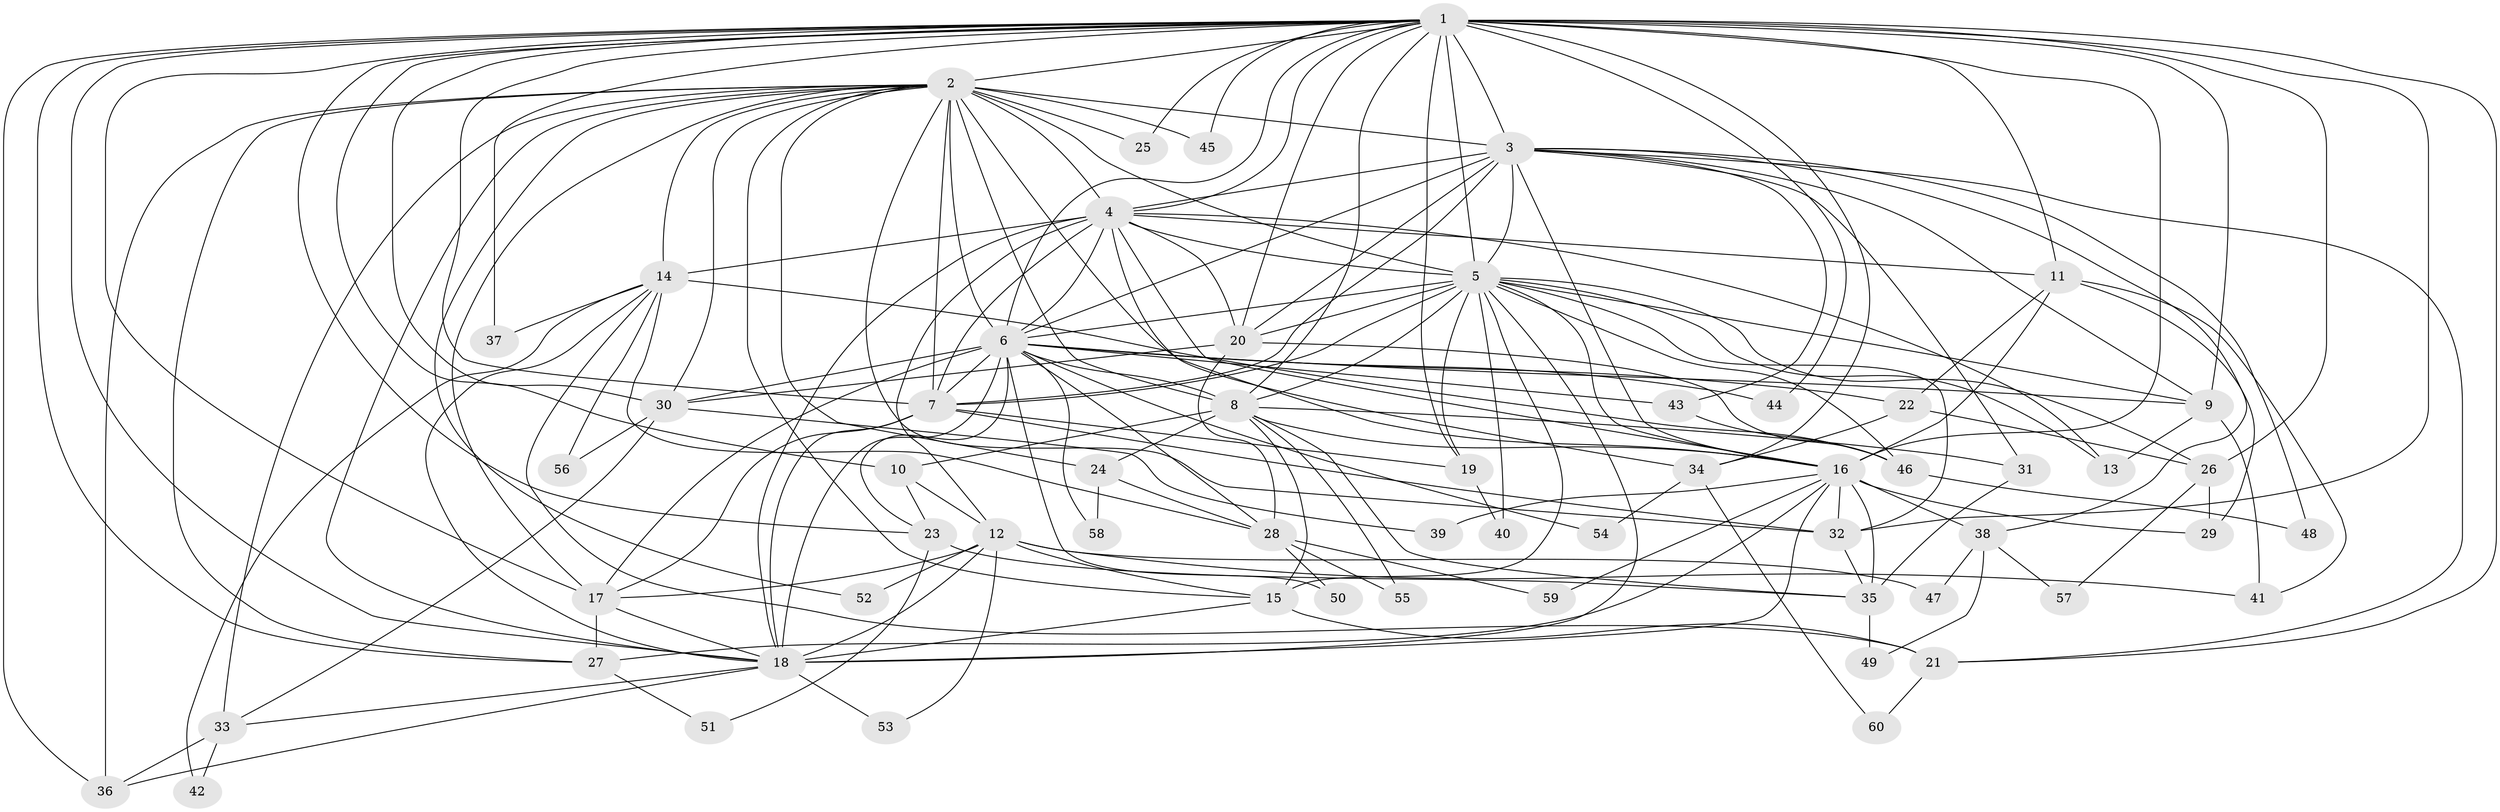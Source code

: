 // original degree distribution, {32: 0.006711409395973154, 24: 0.006711409395973154, 19: 0.006711409395973154, 17: 0.006711409395973154, 15: 0.006711409395973154, 28: 0.006711409395973154, 23: 0.006711409395973154, 22: 0.006711409395973154, 25: 0.006711409395973154, 30: 0.006711409395973154, 11: 0.006711409395973154, 4: 0.1476510067114094, 6: 0.020134228187919462, 3: 0.18120805369127516, 8: 0.006711409395973154, 2: 0.5100671140939598, 9: 0.013422818791946308, 5: 0.04697986577181208}
// Generated by graph-tools (version 1.1) at 2025/49/03/04/25 22:49:36]
// undirected, 60 vertices, 178 edges
graph export_dot {
  node [color=gray90,style=filled];
  1;
  2;
  3;
  4;
  5;
  6;
  7;
  8;
  9;
  10;
  11;
  12;
  13;
  14;
  15;
  16;
  17;
  18;
  19;
  20;
  21;
  22;
  23;
  24;
  25;
  26;
  27;
  28;
  29;
  30;
  31;
  32;
  33;
  34;
  35;
  36;
  37;
  38;
  39;
  40;
  41;
  42;
  43;
  44;
  45;
  46;
  47;
  48;
  49;
  50;
  51;
  52;
  53;
  54;
  55;
  56;
  57;
  58;
  59;
  60;
  1 -- 2 [weight=4.0];
  1 -- 3 [weight=3.0];
  1 -- 4 [weight=4.0];
  1 -- 5 [weight=4.0];
  1 -- 6 [weight=3.0];
  1 -- 7 [weight=2.0];
  1 -- 8 [weight=1.0];
  1 -- 9 [weight=2.0];
  1 -- 10 [weight=1.0];
  1 -- 11 [weight=2.0];
  1 -- 16 [weight=12.0];
  1 -- 17 [weight=1.0];
  1 -- 18 [weight=1.0];
  1 -- 19 [weight=3.0];
  1 -- 20 [weight=2.0];
  1 -- 21 [weight=1.0];
  1 -- 23 [weight=1.0];
  1 -- 25 [weight=1.0];
  1 -- 26 [weight=1.0];
  1 -- 27 [weight=1.0];
  1 -- 30 [weight=1.0];
  1 -- 32 [weight=1.0];
  1 -- 34 [weight=1.0];
  1 -- 36 [weight=1.0];
  1 -- 37 [weight=1.0];
  1 -- 44 [weight=2.0];
  1 -- 45 [weight=1.0];
  2 -- 3 [weight=2.0];
  2 -- 4 [weight=4.0];
  2 -- 5 [weight=4.0];
  2 -- 6 [weight=3.0];
  2 -- 7 [weight=3.0];
  2 -- 8 [weight=1.0];
  2 -- 14 [weight=5.0];
  2 -- 15 [weight=1.0];
  2 -- 16 [weight=2.0];
  2 -- 17 [weight=1.0];
  2 -- 18 [weight=1.0];
  2 -- 24 [weight=1.0];
  2 -- 25 [weight=2.0];
  2 -- 27 [weight=1.0];
  2 -- 30 [weight=1.0];
  2 -- 32 [weight=1.0];
  2 -- 33 [weight=1.0];
  2 -- 36 [weight=2.0];
  2 -- 45 [weight=1.0];
  2 -- 52 [weight=1.0];
  3 -- 4 [weight=2.0];
  3 -- 5 [weight=1.0];
  3 -- 6 [weight=1.0];
  3 -- 7 [weight=1.0];
  3 -- 9 [weight=1.0];
  3 -- 16 [weight=1.0];
  3 -- 20 [weight=1.0];
  3 -- 21 [weight=1.0];
  3 -- 31 [weight=2.0];
  3 -- 38 [weight=1.0];
  3 -- 43 [weight=1.0];
  3 -- 48 [weight=1.0];
  4 -- 5 [weight=4.0];
  4 -- 6 [weight=2.0];
  4 -- 7 [weight=2.0];
  4 -- 11 [weight=2.0];
  4 -- 12 [weight=1.0];
  4 -- 13 [weight=1.0];
  4 -- 14 [weight=1.0];
  4 -- 16 [weight=1.0];
  4 -- 18 [weight=1.0];
  4 -- 20 [weight=1.0];
  4 -- 34 [weight=2.0];
  5 -- 6 [weight=1.0];
  5 -- 7 [weight=2.0];
  5 -- 8 [weight=1.0];
  5 -- 9 [weight=1.0];
  5 -- 13 [weight=1.0];
  5 -- 15 [weight=3.0];
  5 -- 16 [weight=2.0];
  5 -- 18 [weight=1.0];
  5 -- 19 [weight=1.0];
  5 -- 20 [weight=1.0];
  5 -- 26 [weight=1.0];
  5 -- 32 [weight=1.0];
  5 -- 40 [weight=1.0];
  5 -- 46 [weight=1.0];
  6 -- 7 [weight=1.0];
  6 -- 8 [weight=1.0];
  6 -- 9 [weight=1.0];
  6 -- 17 [weight=1.0];
  6 -- 18 [weight=2.0];
  6 -- 22 [weight=1.0];
  6 -- 23 [weight=1.0];
  6 -- 28 [weight=1.0];
  6 -- 30 [weight=1.0];
  6 -- 43 [weight=1.0];
  6 -- 44 [weight=1.0];
  6 -- 50 [weight=1.0];
  6 -- 54 [weight=1.0];
  6 -- 58 [weight=1.0];
  7 -- 17 [weight=1.0];
  7 -- 18 [weight=11.0];
  7 -- 19 [weight=1.0];
  7 -- 32 [weight=1.0];
  8 -- 10 [weight=1.0];
  8 -- 15 [weight=1.0];
  8 -- 16 [weight=1.0];
  8 -- 24 [weight=1.0];
  8 -- 31 [weight=1.0];
  8 -- 35 [weight=1.0];
  8 -- 55 [weight=1.0];
  9 -- 13 [weight=1.0];
  9 -- 41 [weight=1.0];
  10 -- 12 [weight=1.0];
  10 -- 23 [weight=1.0];
  11 -- 16 [weight=1.0];
  11 -- 22 [weight=1.0];
  11 -- 29 [weight=1.0];
  11 -- 41 [weight=1.0];
  12 -- 15 [weight=1.0];
  12 -- 17 [weight=1.0];
  12 -- 18 [weight=1.0];
  12 -- 41 [weight=1.0];
  12 -- 47 [weight=1.0];
  12 -- 52 [weight=1.0];
  12 -- 53 [weight=1.0];
  14 -- 18 [weight=2.0];
  14 -- 21 [weight=1.0];
  14 -- 28 [weight=1.0];
  14 -- 37 [weight=1.0];
  14 -- 42 [weight=1.0];
  14 -- 46 [weight=1.0];
  14 -- 56 [weight=1.0];
  15 -- 18 [weight=1.0];
  15 -- 21 [weight=3.0];
  16 -- 18 [weight=2.0];
  16 -- 27 [weight=1.0];
  16 -- 29 [weight=1.0];
  16 -- 32 [weight=1.0];
  16 -- 35 [weight=1.0];
  16 -- 38 [weight=1.0];
  16 -- 39 [weight=1.0];
  16 -- 59 [weight=1.0];
  17 -- 18 [weight=1.0];
  17 -- 27 [weight=2.0];
  18 -- 33 [weight=1.0];
  18 -- 36 [weight=1.0];
  18 -- 53 [weight=1.0];
  19 -- 40 [weight=1.0];
  20 -- 28 [weight=1.0];
  20 -- 30 [weight=1.0];
  20 -- 46 [weight=1.0];
  21 -- 60 [weight=1.0];
  22 -- 26 [weight=1.0];
  22 -- 34 [weight=1.0];
  23 -- 35 [weight=1.0];
  23 -- 51 [weight=1.0];
  24 -- 28 [weight=1.0];
  24 -- 58 [weight=1.0];
  26 -- 29 [weight=1.0];
  26 -- 57 [weight=1.0];
  27 -- 51 [weight=1.0];
  28 -- 50 [weight=1.0];
  28 -- 55 [weight=1.0];
  28 -- 59 [weight=1.0];
  30 -- 33 [weight=1.0];
  30 -- 39 [weight=1.0];
  30 -- 56 [weight=1.0];
  31 -- 35 [weight=1.0];
  32 -- 35 [weight=1.0];
  33 -- 36 [weight=1.0];
  33 -- 42 [weight=1.0];
  34 -- 54 [weight=1.0];
  34 -- 60 [weight=1.0];
  35 -- 49 [weight=1.0];
  38 -- 47 [weight=1.0];
  38 -- 49 [weight=1.0];
  38 -- 57 [weight=1.0];
  43 -- 46 [weight=1.0];
  46 -- 48 [weight=1.0];
}
